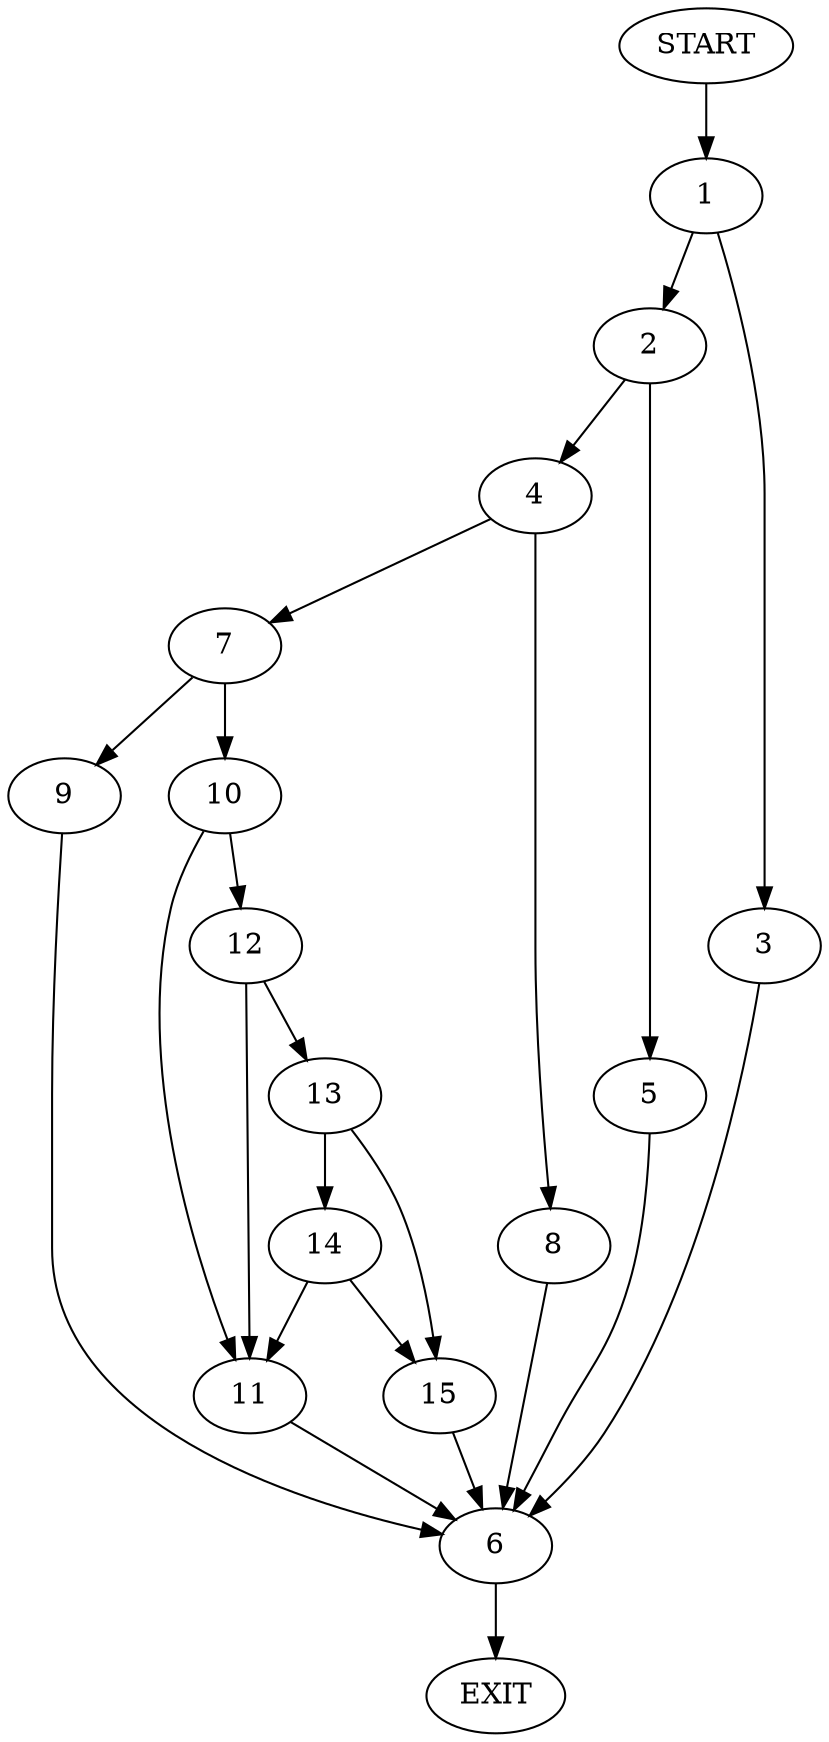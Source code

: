 digraph {
0 [label="START"]
16 [label="EXIT"]
0 -> 1
1 -> 2
1 -> 3
2 -> 4
2 -> 5
3 -> 6
6 -> 16
4 -> 7
4 -> 8
5 -> 6
7 -> 9
7 -> 10
8 -> 6
10 -> 11
10 -> 12
9 -> 6
11 -> 6
12 -> 11
12 -> 13
13 -> 14
13 -> 15
14 -> 15
14 -> 11
15 -> 6
}
